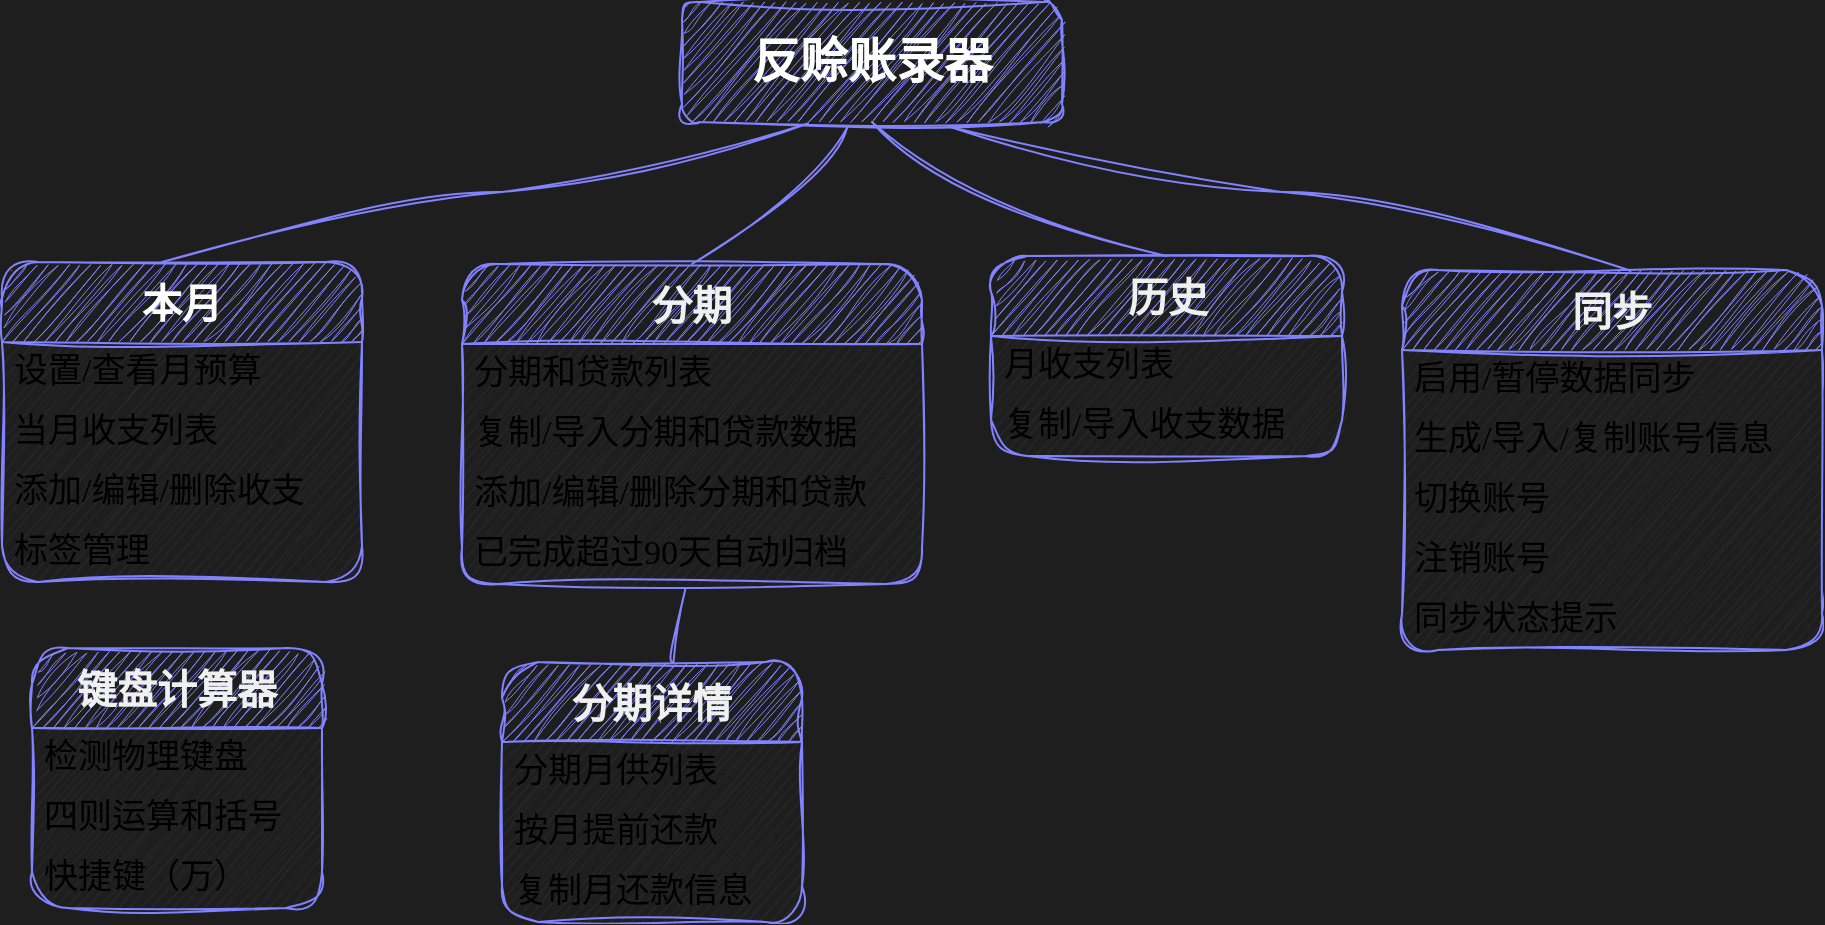 <mxfile version="24.2.5" type="device">
  <diagram name="第 1 页" id="N6sGo7M1gCwZHb4O69jW">
    <mxGraphModel dx="1114" dy="1214" grid="1" gridSize="10" guides="1" tooltips="1" connect="1" arrows="1" fold="1" page="1" pageScale="1" pageWidth="1169" pageHeight="827" background="#1e1e1e" math="0" shadow="0">
      <root>
        <mxCell id="0" />
        <mxCell id="1" parent="0" />
        <mxCell id="p7JTaZ_M01FACsDvCaIO-1" value="反赊账录器" style="rounded=1;whiteSpace=wrap;html=1;fontSize=24;fontStyle=1;fillColor=#8183FF;fontColor=#ffffff;strokeColor=#8183FF;sketch=1;curveFitting=1;jiggle=2;movable=1;resizable=1;rotatable=1;deletable=1;editable=1;locked=0;connectable=1;fontFamily=HanziPenSC-W3;textShadow=0;" parent="1" vertex="1">
          <mxGeometry x="430" y="60" width="190" height="60" as="geometry" />
        </mxCell>
        <mxCell id="p7JTaZ_M01FACsDvCaIO-48" value="本月" style="swimlane;fontStyle=1;childLayout=stackLayout;horizontal=1;startSize=40;horizontalStack=0;resizeParent=1;resizeParentMax=0;resizeLast=0;collapsible=1;marginBottom=0;whiteSpace=wrap;html=1;fillColor=#8183FF;fontColor=#ffffff;strokeColor=#8183FF;fontSize=20;swimlaneLine=1;rounded=1;swimlaneFillColor=#292929;glass=0;shadow=0;sketch=1;curveFitting=1;jiggle=2;movable=1;resizable=1;rotatable=1;deletable=1;editable=1;locked=0;connectable=1;fontFamily=HanziPenSC-W3;" parent="1" vertex="1">
          <mxGeometry x="90" y="190" width="180" height="160" as="geometry" />
        </mxCell>
        <mxCell id="p7JTaZ_M01FACsDvCaIO-49" value="&lt;span style=&quot;font-size: 17px; text-align: center;&quot;&gt;设置/查看月预算&lt;/span&gt;" style="text;strokeColor=none;fillColor=none;align=left;verticalAlign=middle;spacingLeft=4;spacingRight=4;overflow=hidden;points=[[0,0.5],[1,0.5]];portConstraint=eastwest;rotatable=0;whiteSpace=wrap;html=1;fontSize=17;fontFamily=HanziPenSC-W3;" parent="p7JTaZ_M01FACsDvCaIO-48" vertex="1">
          <mxGeometry y="40" width="180" height="30" as="geometry" />
        </mxCell>
        <mxCell id="p7JTaZ_M01FACsDvCaIO-52" value="&lt;span style=&quot;font-size: 17px; text-align: center;&quot;&gt;当月收支列表&lt;/span&gt;" style="text;strokeColor=none;fillColor=none;align=left;verticalAlign=middle;spacingLeft=4;spacingRight=4;overflow=hidden;points=[[0,0.5],[1,0.5]];portConstraint=eastwest;rotatable=0;whiteSpace=wrap;html=1;fontSize=17;fontFamily=HanziPenSC-W3;" parent="p7JTaZ_M01FACsDvCaIO-48" vertex="1">
          <mxGeometry y="70" width="180" height="30" as="geometry" />
        </mxCell>
        <mxCell id="p7JTaZ_M01FACsDvCaIO-50" value="&lt;span style=&quot;font-size: 17px; text-align: center;&quot;&gt;添加/编辑/删除收支&lt;/span&gt;" style="text;strokeColor=none;fillColor=none;align=left;verticalAlign=middle;spacingLeft=4;spacingRight=4;overflow=hidden;points=[[0,0.5],[1,0.5]];portConstraint=eastwest;rotatable=0;whiteSpace=wrap;html=1;fontSize=17;fontFamily=HanziPenSC-W3;" parent="p7JTaZ_M01FACsDvCaIO-48" vertex="1">
          <mxGeometry y="100" width="180" height="30" as="geometry" />
        </mxCell>
        <mxCell id="p7JTaZ_M01FACsDvCaIO-51" value="&lt;span style=&quot;font-size: 17px; text-align: center;&quot;&gt;标签管理&lt;/span&gt;" style="text;strokeColor=none;fillColor=none;align=left;verticalAlign=middle;spacingLeft=4;spacingRight=4;overflow=hidden;points=[[0,0.5],[1,0.5]];portConstraint=eastwest;rotatable=0;whiteSpace=wrap;html=1;fontSize=17;fontFamily=HanziPenSC-W3;" parent="p7JTaZ_M01FACsDvCaIO-48" vertex="1">
          <mxGeometry y="130" width="180" height="30" as="geometry" />
        </mxCell>
        <mxCell id="p7JTaZ_M01FACsDvCaIO-53" value="&lt;span style=&quot;color: rgb(240, 240, 240); font-size: 20px;&quot;&gt;分期详情&lt;/span&gt;" style="swimlane;fontStyle=1;childLayout=stackLayout;horizontal=1;startSize=40;horizontalStack=0;resizeParent=1;resizeParentMax=0;resizeLast=0;collapsible=1;marginBottom=0;whiteSpace=wrap;html=1;fillColor=#8183FF;fontColor=#ffffff;strokeColor=#8183FF;fontSize=20;swimlaneLine=1;rounded=1;swimlaneFillColor=#292929;glass=0;shadow=0;sketch=1;curveFitting=1;jiggle=2;movable=1;resizable=1;rotatable=1;deletable=1;editable=1;locked=0;connectable=1;fontFamily=HanziPenSC-W3;" parent="1" vertex="1">
          <mxGeometry x="340" y="390" width="150" height="130" as="geometry" />
        </mxCell>
        <mxCell id="p7JTaZ_M01FACsDvCaIO-54" value="&lt;span style=&quot;font-size: 17px; text-align: center;&quot;&gt;分期月供列表&lt;/span&gt;" style="text;strokeColor=none;fillColor=none;align=left;verticalAlign=middle;spacingLeft=4;spacingRight=4;overflow=hidden;points=[[0,0.5],[1,0.5]];portConstraint=eastwest;rotatable=0;whiteSpace=wrap;html=1;fontSize=17;fontFamily=HanziPenSC-W3;" parent="p7JTaZ_M01FACsDvCaIO-53" vertex="1">
          <mxGeometry y="40" width="150" height="30" as="geometry" />
        </mxCell>
        <mxCell id="p7JTaZ_M01FACsDvCaIO-55" value="&lt;span style=&quot;font-size: 17px; text-align: center;&quot;&gt;按月提前还款&lt;/span&gt;" style="text;strokeColor=none;fillColor=none;align=left;verticalAlign=middle;spacingLeft=4;spacingRight=4;overflow=hidden;points=[[0,0.5],[1,0.5]];portConstraint=eastwest;rotatable=0;whiteSpace=wrap;html=1;fontSize=17;fontFamily=HanziPenSC-W3;" parent="p7JTaZ_M01FACsDvCaIO-53" vertex="1">
          <mxGeometry y="70" width="150" height="30" as="geometry" />
        </mxCell>
        <mxCell id="p7JTaZ_M01FACsDvCaIO-56" value="&lt;span style=&quot;font-size: 17px; text-align: center;&quot;&gt;复制月还款信息&lt;/span&gt;" style="text;strokeColor=none;fillColor=none;align=left;verticalAlign=middle;spacingLeft=4;spacingRight=4;overflow=hidden;points=[[0,0.5],[1,0.5]];portConstraint=eastwest;rotatable=0;whiteSpace=wrap;html=1;fontSize=17;fontFamily=HanziPenSC-W3;" parent="p7JTaZ_M01FACsDvCaIO-53" vertex="1">
          <mxGeometry y="100" width="150" height="30" as="geometry" />
        </mxCell>
        <mxCell id="p7JTaZ_M01FACsDvCaIO-58" value="&lt;span style=&quot;color: rgb(240, 240, 240); font-size: 20px;&quot;&gt;分期&lt;/span&gt;" style="swimlane;fontStyle=1;childLayout=stackLayout;horizontal=1;startSize=40;horizontalStack=0;resizeParent=1;resizeParentMax=0;resizeLast=0;collapsible=1;marginBottom=0;whiteSpace=wrap;html=1;fillColor=#8183FF;fontColor=#ffffff;strokeColor=#8183FF;fontSize=20;swimlaneLine=1;rounded=1;swimlaneFillColor=#292929;glass=0;shadow=0;sketch=1;curveFitting=1;jiggle=2;movable=1;resizable=1;rotatable=1;deletable=1;editable=1;locked=0;connectable=1;fontFamily=HanziPenSC-W3;" parent="1" vertex="1">
          <mxGeometry x="320" y="191" width="230" height="160" as="geometry" />
        </mxCell>
        <mxCell id="p7JTaZ_M01FACsDvCaIO-59" value="&lt;span style=&quot;font-size: 17px; text-align: center;&quot;&gt;分期和贷款列表&lt;/span&gt;" style="text;strokeColor=none;fillColor=none;align=left;verticalAlign=middle;spacingLeft=4;spacingRight=4;overflow=hidden;points=[[0,0.5],[1,0.5]];portConstraint=eastwest;rotatable=1;whiteSpace=wrap;html=1;fontSize=17;movable=1;resizable=1;deletable=1;editable=1;locked=0;connectable=1;fontFamily=HanziPenSC-W3;" parent="p7JTaZ_M01FACsDvCaIO-58" vertex="1">
          <mxGeometry y="40" width="230" height="30" as="geometry" />
        </mxCell>
        <mxCell id="p7JTaZ_M01FACsDvCaIO-60" value="&lt;span style=&quot;font-size: 17px; text-align: center;&quot;&gt;复制/导入分期和贷款数据&lt;/span&gt;" style="text;strokeColor=none;fillColor=none;align=left;verticalAlign=middle;spacingLeft=4;spacingRight=4;overflow=hidden;points=[[0,0.5],[1,0.5]];portConstraint=eastwest;rotatable=0;whiteSpace=wrap;html=1;fontSize=17;fontFamily=HanziPenSC-W3;" parent="p7JTaZ_M01FACsDvCaIO-58" vertex="1">
          <mxGeometry y="70" width="230" height="30" as="geometry" />
        </mxCell>
        <mxCell id="p7JTaZ_M01FACsDvCaIO-61" value="&lt;span style=&quot;font-size: 17px; text-align: center;&quot;&gt;添加/编辑/删除分期和贷款&lt;/span&gt;" style="text;strokeColor=none;fillColor=none;align=left;verticalAlign=middle;spacingLeft=4;spacingRight=4;overflow=hidden;points=[[0,0.5],[1,0.5]];portConstraint=eastwest;rotatable=0;whiteSpace=wrap;html=1;fontSize=17;fontFamily=HanziPenSC-W3;" parent="p7JTaZ_M01FACsDvCaIO-58" vertex="1">
          <mxGeometry y="100" width="230" height="30" as="geometry" />
        </mxCell>
        <mxCell id="zDz8M1W4H5srshmjkIJp-8" value="&lt;div style=&quot;text-align: center;&quot;&gt;已完成超过90天自动归档&lt;/div&gt;" style="text;strokeColor=none;fillColor=none;align=left;verticalAlign=middle;spacingLeft=4;spacingRight=4;overflow=hidden;points=[[0,0.5],[1,0.5]];portConstraint=eastwest;rotatable=0;whiteSpace=wrap;html=1;fontSize=17;fontFamily=HanziPenSC-W3;" parent="p7JTaZ_M01FACsDvCaIO-58" vertex="1">
          <mxGeometry y="130" width="230" height="30" as="geometry" />
        </mxCell>
        <mxCell id="p7JTaZ_M01FACsDvCaIO-62" value="&lt;span style=&quot;color: rgb(240, 240, 240); font-size: 20px;&quot;&gt;历史&lt;/span&gt;" style="swimlane;fontStyle=1;childLayout=stackLayout;horizontal=1;startSize=40;horizontalStack=0;resizeParent=1;resizeParentMax=0;resizeLast=0;collapsible=1;marginBottom=0;whiteSpace=wrap;html=1;fillColor=#8183FF;fontColor=#ffffff;strokeColor=#8183FF;fontSize=20;swimlaneLine=1;rounded=1;swimlaneFillColor=#292929;glass=0;shadow=0;sketch=1;curveFitting=1;jiggle=2;movable=1;resizable=1;rotatable=1;deletable=1;editable=1;locked=0;connectable=1;fontFamily=HanziPenSC-W3;" parent="1" vertex="1">
          <mxGeometry x="584.5" y="187" width="175.5" height="100" as="geometry" />
        </mxCell>
        <mxCell id="p7JTaZ_M01FACsDvCaIO-63" value="&lt;span style=&quot;text-align: center;&quot;&gt;月收支列表&lt;/span&gt;" style="text;strokeColor=none;fillColor=none;align=left;verticalAlign=middle;spacingLeft=4;spacingRight=4;overflow=hidden;points=[[0,0.5],[1,0.5]];portConstraint=eastwest;rotatable=0;whiteSpace=wrap;html=1;fontSize=17;fontFamily=HanziPenSC-W3;" parent="p7JTaZ_M01FACsDvCaIO-62" vertex="1">
          <mxGeometry y="40" width="175.5" height="30" as="geometry" />
        </mxCell>
        <mxCell id="p7JTaZ_M01FACsDvCaIO-64" value="&lt;span style=&quot;text-align: center;&quot;&gt;复制/导入收支数据&lt;/span&gt;" style="text;strokeColor=none;fillColor=none;align=left;verticalAlign=middle;spacingLeft=4;spacingRight=4;overflow=hidden;points=[[0,0.5],[1,0.5]];portConstraint=eastwest;rotatable=0;whiteSpace=wrap;html=1;fontSize=17;fontFamily=HanziPenSC-W3;" parent="p7JTaZ_M01FACsDvCaIO-62" vertex="1">
          <mxGeometry y="70" width="175.5" height="30" as="geometry" />
        </mxCell>
        <mxCell id="p7JTaZ_M01FACsDvCaIO-66" value="&lt;span style=&quot;color: rgb(240, 240, 240); font-size: 20px;&quot;&gt;同步&lt;/span&gt;" style="swimlane;fontStyle=1;childLayout=stackLayout;horizontal=1;startSize=40;horizontalStack=0;resizeParent=1;resizeParentMax=0;resizeLast=0;collapsible=1;marginBottom=0;whiteSpace=wrap;html=1;fillColor=#8183FF;fontColor=#ffffff;strokeColor=#8183FF;fontSize=20;swimlaneLine=1;rounded=1;swimlaneFillColor=#292929;glass=0;shadow=0;sketch=1;curveFitting=1;jiggle=2;movable=1;resizable=1;rotatable=1;deletable=1;editable=1;locked=0;connectable=1;fontFamily=HanziPenSC-W3;" parent="1" vertex="1">
          <mxGeometry x="790" y="194" width="210" height="190" as="geometry" />
        </mxCell>
        <mxCell id="p7JTaZ_M01FACsDvCaIO-67" value="&lt;span style=&quot;text-align: center;&quot;&gt;启用/暂停数据同步&lt;/span&gt;" style="text;strokeColor=none;fillColor=none;align=left;verticalAlign=middle;spacingLeft=4;spacingRight=4;overflow=hidden;points=[[0,0.5],[1,0.5]];portConstraint=eastwest;rotatable=0;whiteSpace=wrap;html=1;fontSize=17;fontFamily=HanziPenSC-W3;" parent="p7JTaZ_M01FACsDvCaIO-66" vertex="1">
          <mxGeometry y="40" width="210" height="30" as="geometry" />
        </mxCell>
        <mxCell id="p7JTaZ_M01FACsDvCaIO-68" value="&lt;span style=&quot;text-align: center;&quot;&gt;生成/导入/复制账号信息&lt;/span&gt;" style="text;strokeColor=none;fillColor=none;align=left;verticalAlign=middle;spacingLeft=4;spacingRight=4;overflow=hidden;points=[[0,0.5],[1,0.5]];portConstraint=eastwest;rotatable=0;whiteSpace=wrap;html=1;fontSize=17;fontFamily=HanziPenSC-W3;" parent="p7JTaZ_M01FACsDvCaIO-66" vertex="1">
          <mxGeometry y="70" width="210" height="30" as="geometry" />
        </mxCell>
        <mxCell id="p7JTaZ_M01FACsDvCaIO-69" value="&lt;span style=&quot;text-align: center;&quot;&gt;切换账号&lt;/span&gt;" style="text;strokeColor=none;fillColor=none;align=left;verticalAlign=middle;spacingLeft=4;spacingRight=4;overflow=hidden;points=[[0,0.5],[1,0.5]];portConstraint=eastwest;rotatable=0;whiteSpace=wrap;html=1;fontSize=17;fontFamily=HanziPenSC-W3;" parent="p7JTaZ_M01FACsDvCaIO-66" vertex="1">
          <mxGeometry y="100" width="210" height="30" as="geometry" />
        </mxCell>
        <mxCell id="p7JTaZ_M01FACsDvCaIO-70" value="&lt;span style=&quot;text-align: center;&quot;&gt;注销账号&lt;/span&gt;" style="text;strokeColor=none;fillColor=none;align=left;verticalAlign=middle;spacingLeft=4;spacingRight=4;overflow=hidden;points=[[0,0.5],[1,0.5]];portConstraint=eastwest;rotatable=0;whiteSpace=wrap;html=1;fontSize=17;fontFamily=HanziPenSC-W3;" parent="p7JTaZ_M01FACsDvCaIO-66" vertex="1">
          <mxGeometry y="130" width="210" height="30" as="geometry" />
        </mxCell>
        <mxCell id="p7JTaZ_M01FACsDvCaIO-71" value="&lt;span style=&quot;text-align: center;&quot;&gt;同步状态提示&lt;/span&gt;" style="text;strokeColor=none;fillColor=none;align=left;verticalAlign=middle;spacingLeft=4;spacingRight=4;overflow=hidden;points=[[0,0.5],[1,0.5]];portConstraint=eastwest;rotatable=0;whiteSpace=wrap;html=1;fontSize=17;fontFamily=HanziPenSC-W3;" parent="p7JTaZ_M01FACsDvCaIO-66" vertex="1">
          <mxGeometry y="160" width="210" height="30" as="geometry" />
        </mxCell>
        <mxCell id="p7JTaZ_M01FACsDvCaIO-72" value="&lt;span style=&quot;color: rgb(240, 240, 240); font-size: 20px;&quot;&gt;键盘计算器&lt;/span&gt;" style="swimlane;fontStyle=1;childLayout=stackLayout;horizontal=1;startSize=40;horizontalStack=0;resizeParent=1;resizeParentMax=0;resizeLast=0;collapsible=1;marginBottom=0;whiteSpace=wrap;html=1;fillColor=#8183FF;fontColor=#ffffff;strokeColor=#8183FF;fontSize=20;swimlaneLine=1;rounded=1;swimlaneFillColor=#292929;glass=0;shadow=0;sketch=1;curveFitting=1;jiggle=2;fontFamily=HanziPenSC-W3;" parent="1" vertex="1">
          <mxGeometry x="105" y="383" width="145" height="130" as="geometry" />
        </mxCell>
        <mxCell id="p7JTaZ_M01FACsDvCaIO-73" value="&lt;span style=&quot;text-align: center;&quot;&gt;检测物理键盘&lt;/span&gt;" style="text;strokeColor=none;fillColor=none;align=left;verticalAlign=middle;spacingLeft=4;spacingRight=4;overflow=hidden;points=[[0,0.5],[1,0.5]];portConstraint=eastwest;rotatable=0;whiteSpace=wrap;html=1;fontSize=17;fontFamily=HanziPenSC-W3;" parent="p7JTaZ_M01FACsDvCaIO-72" vertex="1">
          <mxGeometry y="40" width="145" height="30" as="geometry" />
        </mxCell>
        <mxCell id="p7JTaZ_M01FACsDvCaIO-74" value="&lt;span style=&quot;text-align: center;&quot;&gt;四则运算和括号&lt;/span&gt;" style="text;strokeColor=none;fillColor=none;align=left;verticalAlign=middle;spacingLeft=4;spacingRight=4;overflow=hidden;points=[[0,0.5],[1,0.5]];portConstraint=eastwest;rotatable=0;whiteSpace=wrap;html=1;fontSize=17;fontFamily=HanziPenSC-W3;" parent="p7JTaZ_M01FACsDvCaIO-72" vertex="1">
          <mxGeometry y="70" width="145" height="30" as="geometry" />
        </mxCell>
        <mxCell id="p7JTaZ_M01FACsDvCaIO-75" value="&lt;span style=&quot;text-align: center;&quot;&gt;快捷键（万）&lt;/span&gt;" style="text;strokeColor=none;fillColor=none;align=left;verticalAlign=middle;spacingLeft=4;spacingRight=4;overflow=hidden;points=[[0,0.5],[1,0.5]];portConstraint=eastwest;rotatable=0;whiteSpace=wrap;html=1;fontSize=17;fontFamily=HanziPenSC-W3;" parent="p7JTaZ_M01FACsDvCaIO-72" vertex="1">
          <mxGeometry y="100" width="145" height="30" as="geometry" />
        </mxCell>
        <mxCell id="p7JTaZ_M01FACsDvCaIO-80" value="" style="endArrow=none;html=1;rounded=0;entryX=0.331;entryY=1.012;entryDx=0;entryDy=0;curved=1;sketch=1;curveFitting=1;jiggle=2;strokeColor=#8183FF;jumpStyle=none;entryPerimeter=0;" parent="1" target="p7JTaZ_M01FACsDvCaIO-1" edge="1">
          <mxGeometry width="50" height="50" relative="1" as="geometry">
            <mxPoint x="170" y="190" as="sourcePoint" />
            <mxPoint x="550" y="100" as="targetPoint" />
            <Array as="points">
              <mxPoint x="270" y="160" />
              <mxPoint x="410" y="150" />
            </Array>
          </mxGeometry>
        </mxCell>
        <mxCell id="p7JTaZ_M01FACsDvCaIO-81" value="" style="endArrow=none;html=1;rounded=0;exitX=0.5;exitY=0;exitDx=0;exitDy=0;strokeColor=#8183FF;curved=1;jumpStyle=none;sketch=1;curveFitting=1;jiggle=2;entryX=0.435;entryY=1.043;entryDx=0;entryDy=0;entryPerimeter=0;" parent="1" source="p7JTaZ_M01FACsDvCaIO-58" target="p7JTaZ_M01FACsDvCaIO-1" edge="1">
          <mxGeometry width="50" height="50" relative="1" as="geometry">
            <mxPoint x="450" y="350" as="sourcePoint" />
            <mxPoint x="560" y="90" as="targetPoint" />
            <Array as="points">
              <mxPoint x="500" y="150" />
            </Array>
          </mxGeometry>
        </mxCell>
        <mxCell id="p7JTaZ_M01FACsDvCaIO-82" value="" style="endArrow=none;html=1;rounded=0;exitX=0.5;exitY=0;exitDx=0;exitDy=0;strokeColor=#8183FF;curved=1;jumpStyle=none;sketch=1;curveFitting=1;jiggle=2;entryX=0.5;entryY=1;entryDx=0;entryDy=0;" parent="1" source="p7JTaZ_M01FACsDvCaIO-62" target="p7JTaZ_M01FACsDvCaIO-1" edge="1">
          <mxGeometry width="50" height="50" relative="1" as="geometry">
            <mxPoint x="590" y="190" as="sourcePoint" />
            <mxPoint x="560" y="90" as="targetPoint" />
            <Array as="points">
              <mxPoint x="570" y="160" />
            </Array>
          </mxGeometry>
        </mxCell>
        <mxCell id="p7JTaZ_M01FACsDvCaIO-83" value="" style="endArrow=none;html=1;rounded=0;entryX=0.545;entryY=0.002;entryDx=0;entryDy=0;entryPerimeter=0;strokeColor=#8183FF;curved=1;jumpStyle=none;sketch=1;curveFitting=1;jiggle=2;exitX=0.702;exitY=1.037;exitDx=0;exitDy=0;exitPerimeter=0;" parent="1" source="p7JTaZ_M01FACsDvCaIO-1" target="p7JTaZ_M01FACsDvCaIO-66" edge="1">
          <mxGeometry width="50" height="50" relative="1" as="geometry">
            <mxPoint x="560" y="90" as="sourcePoint" />
            <mxPoint x="720" y="120" as="targetPoint" />
            <Array as="points">
              <mxPoint x="660" y="150" />
              <mxPoint x="800" y="160" />
            </Array>
          </mxGeometry>
        </mxCell>
        <mxCell id="p7JTaZ_M01FACsDvCaIO-84" value="" style="endArrow=none;html=1;rounded=0;curved=1;strokeColor=#8183FF;sketch=1;curveFitting=1;jiggle=2;entryX=0.486;entryY=1.067;entryDx=0;entryDy=0;entryPerimeter=0;" parent="1" source="p7JTaZ_M01FACsDvCaIO-53" target="zDz8M1W4H5srshmjkIJp-8" edge="1">
          <mxGeometry width="50" height="50" relative="1" as="geometry">
            <mxPoint x="600" y="450" as="sourcePoint" />
            <mxPoint x="500" y="400" as="targetPoint" />
          </mxGeometry>
        </mxCell>
      </root>
    </mxGraphModel>
  </diagram>
</mxfile>
